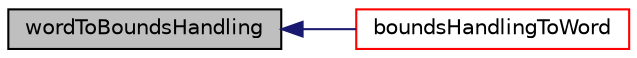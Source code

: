 digraph "wordToBoundsHandling"
{
  bgcolor="transparent";
  edge [fontname="Helvetica",fontsize="10",labelfontname="Helvetica",labelfontsize="10"];
  node [fontname="Helvetica",fontsize="10",shape=record];
  rankdir="LR";
  Node1 [label="wordToBoundsHandling",height=0.2,width=0.4,color="black", fillcolor="grey75", style="filled", fontcolor="black"];
  Node1 -> Node2 [dir="back",color="midnightblue",fontsize="10",style="solid",fontname="Helvetica"];
  Node2 [label="boundsHandlingToWord",height=0.2,width=0.4,color="red",URL="$a01178.html#ace1e5db9b779de5a0c3aa7d58e84fa6e",tooltip="Return the out-of-bounds handling as a word. "];
}
